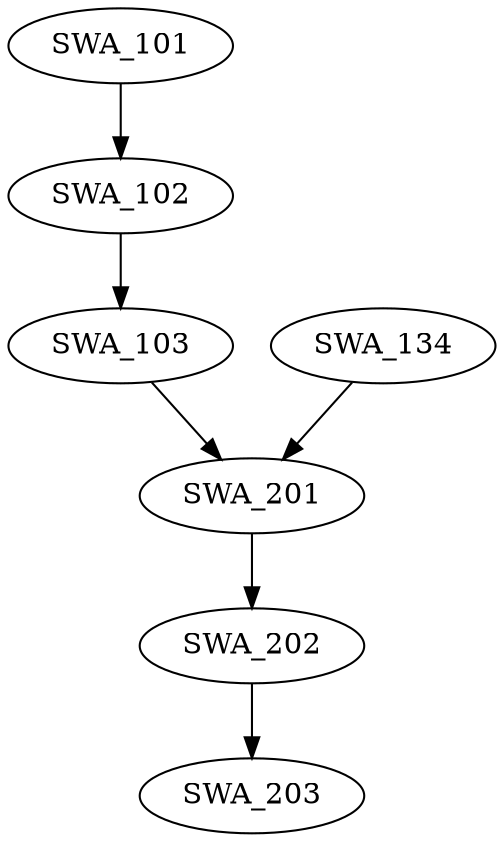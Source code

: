 digraph G {
    SWA_101;
    edge [color=black];
    SWA_101 -> SWA_102;
    edge [color=black];
    SWA_102 -> SWA_103;
    SWA_134;
    edge [color=black];
    SWA_103 -> SWA_201;
    SWA_134 -> SWA_201;
    edge [color=black];
    SWA_201 -> SWA_202;
    edge [color=black];
    SWA_202 -> SWA_203;
}
